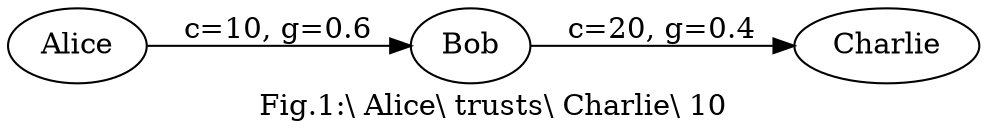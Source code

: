 digraph G {
  rankdir=LR
  labelloc="b"
  label="Fig.1:\\ Alice\\ trusts\\ Charlie\\ 10"
  Alice -> Bob [label="c=10, g=0.6"]
  Bob -> Charlie [label="c=20, g=0.4"]
  //Alice [label="Alice"]
  //Bob [label="Bob"]
  //Charlie [label="Charlie"]
}
